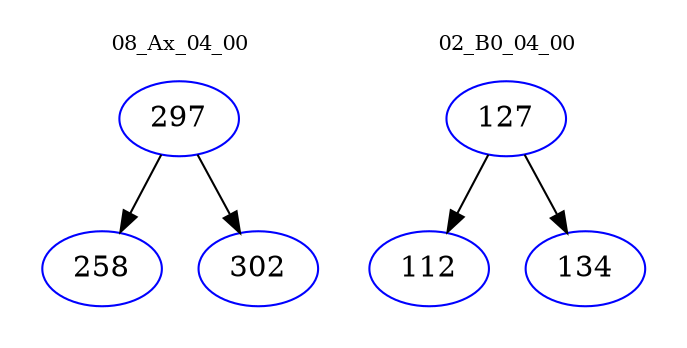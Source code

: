 digraph{
subgraph cluster_0 {
color = white
label = "08_Ax_04_00";
fontsize=10;
T0_297 [label="297", color="blue"]
T0_297 -> T0_258 [color="black"]
T0_258 [label="258", color="blue"]
T0_297 -> T0_302 [color="black"]
T0_302 [label="302", color="blue"]
}
subgraph cluster_1 {
color = white
label = "02_B0_04_00";
fontsize=10;
T1_127 [label="127", color="blue"]
T1_127 -> T1_112 [color="black"]
T1_112 [label="112", color="blue"]
T1_127 -> T1_134 [color="black"]
T1_134 [label="134", color="blue"]
}
}
